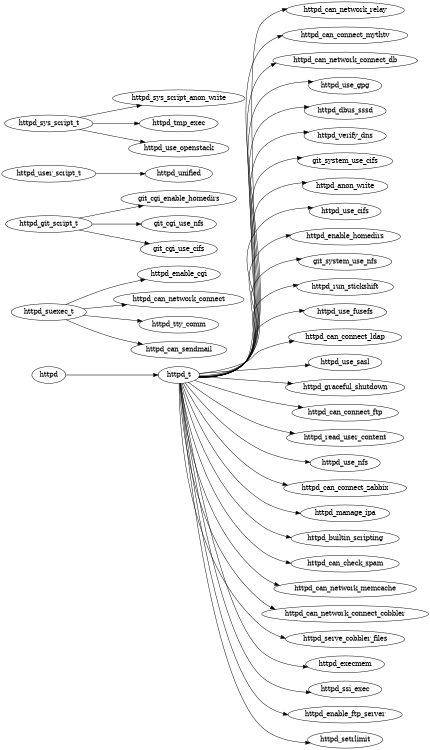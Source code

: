 // None
digraph http_test2 {
rankdir=LR
size="8,5"
	httpd
	httpd_t
		httpd -> httpd_t
	httpd_can_network_relay
	httpd_t
		httpd_t -> httpd_can_network_relay
	httpd_can_connect_mythtv
	httpd_t
		httpd_t -> httpd_can_connect_mythtv
	httpd_can_network_connect_db
	httpd_t
		httpd_t -> httpd_can_network_connect_db
	httpd_use_gpg
	httpd_t
		httpd_t -> httpd_use_gpg
	httpd_dbus_sssd
	httpd_t
		httpd_t -> httpd_dbus_sssd
	httpd_enable_cgi
	httpd_suexec_t
		httpd_suexec_t -> httpd_enable_cgi
	httpd_verify_dns
	httpd_t
		httpd_t -> httpd_verify_dns
	git_cgi_enable_homedirs
	httpd_git_script_t
		httpd_git_script_t -> git_cgi_enable_homedirs
	git_system_use_cifs
	httpd_t
		httpd_t -> git_system_use_cifs
	httpd_anon_write
	httpd_t
		httpd_t -> httpd_anon_write
	httpd_use_cifs
	httpd_t
		httpd_t -> httpd_use_cifs
	httpd_enable_homedirs
	httpd_t
		httpd_t -> httpd_enable_homedirs
	git_system_use_nfs
	httpd_t
		httpd_t -> git_system_use_nfs
	httpd_unified
	httpd_user_script_t
		httpd_user_script_t -> httpd_unified
	httpd_run_stickshift
	httpd_t
		httpd_t -> httpd_run_stickshift
	httpd_use_fusefs
	httpd_t
		httpd_t -> httpd_use_fusefs
	httpd_can_connect_ldap
	httpd_t
		httpd_t -> httpd_can_connect_ldap
	httpd_can_network_connect
	httpd_suexec_t
		httpd_suexec_t -> httpd_can_network_connect
	httpd_use_sasl
	httpd_t
		httpd_t -> httpd_use_sasl
	httpd_tty_comm
	httpd_suexec_t
		httpd_suexec_t -> httpd_tty_comm
	httpd_sys_script_anon_write
	httpd_sys_script_t
		httpd_sys_script_t -> httpd_sys_script_anon_write
	git_cgi_use_nfs
	httpd_git_script_t
		httpd_git_script_t -> git_cgi_use_nfs
	httpd_graceful_shutdown
	httpd_t
		httpd_t -> httpd_graceful_shutdown
	httpd_can_connect_ftp
	httpd_t
		httpd_t -> httpd_can_connect_ftp
	httpd_read_user_content
	httpd_t
		httpd_t -> httpd_read_user_content
	httpd_use_nfs
	httpd_t
		httpd_t -> httpd_use_nfs
	httpd_can_connect_zabbix
	httpd_t
		httpd_t -> httpd_can_connect_zabbix
	httpd_tmp_exec
	httpd_sys_script_t
		httpd_sys_script_t -> httpd_tmp_exec
	httpd_manage_ipa
	httpd_t
		httpd_t -> httpd_manage_ipa
	httpd_can_sendmail
	httpd_suexec_t
		httpd_suexec_t -> httpd_can_sendmail
	httpd_builtin_scripting
	httpd_t
		httpd_t -> httpd_builtin_scripting
	httpd_can_check_spam
	httpd_t
		httpd_t -> httpd_can_check_spam
	httpd_can_network_memcache
	httpd_t
		httpd_t -> httpd_can_network_memcache
	httpd_can_network_connect_cobbler
	httpd_t
		httpd_t -> httpd_can_network_connect_cobbler
	httpd_serve_cobbler_files
	httpd_t
		httpd_t -> httpd_serve_cobbler_files
	git_cgi_use_cifs
	httpd_git_script_t
		httpd_git_script_t -> git_cgi_use_cifs
	httpd_execmem
	httpd_t
		httpd_t -> httpd_execmem
	httpd_ssi_exec
	httpd_t
		httpd_t -> httpd_ssi_exec
	httpd_use_openstack
	httpd_sys_script_t
		httpd_sys_script_t -> httpd_use_openstack
	httpd_enable_ftp_server
	httpd_t
		httpd_t -> httpd_enable_ftp_server
	httpd_setrlimit
	httpd_t
		httpd_t -> httpd_setrlimit
}
